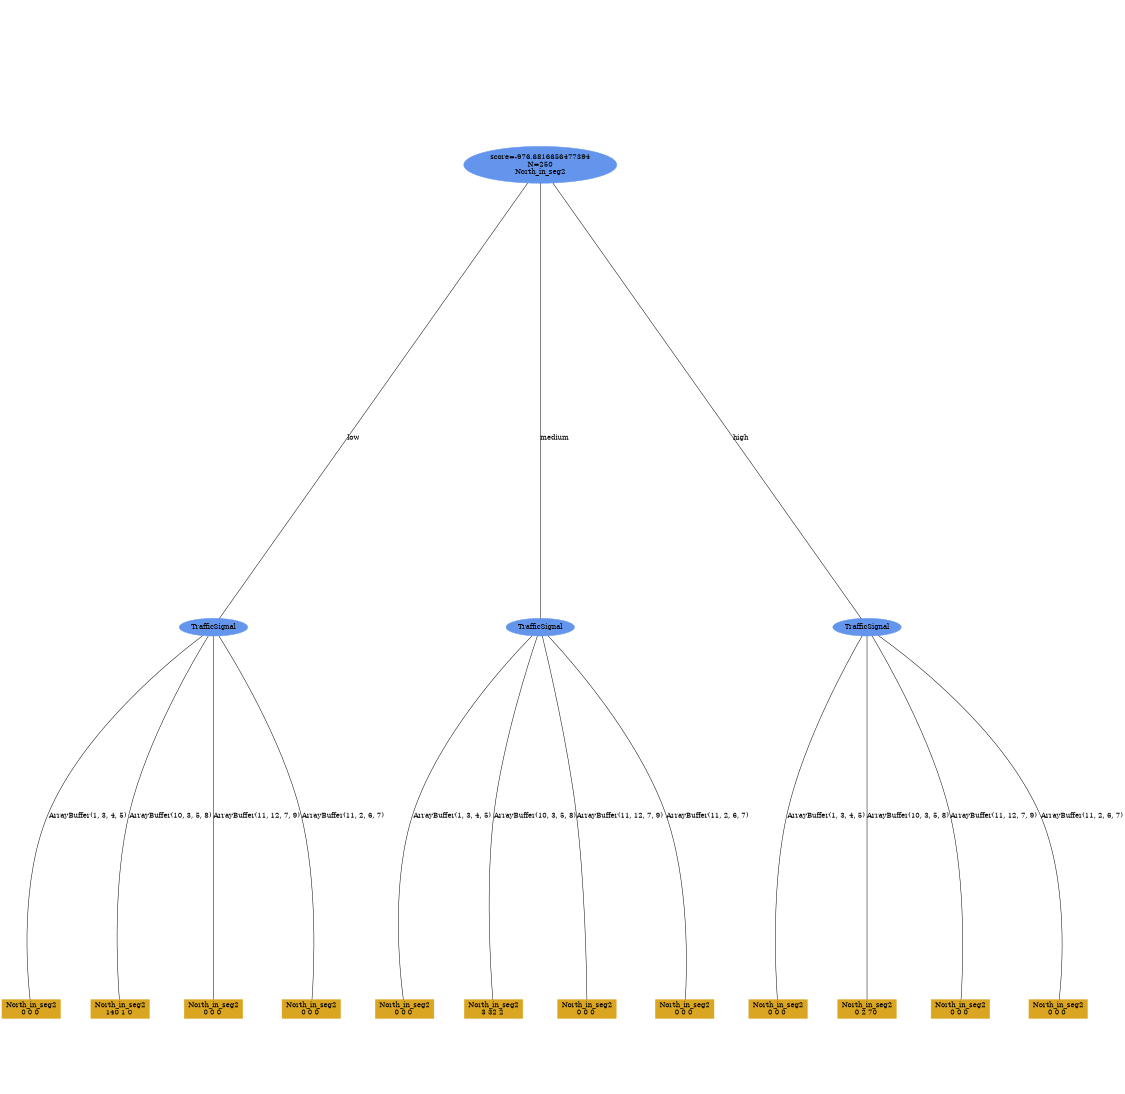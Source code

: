 digraph "DD" {
size = "7.5,10"
ratio=1.0;
center = true;
edge [dir = none];
{ rank = same; node [shape=ellipse, style=filled, color=cornflowerblue];"4052" [label="score=-976.6816656477394\nN=250\nNorth_in_seg2"];}
{ rank = same; node [shape=ellipse, style=filled, color=cornflowerblue];"4071" [label="TrafficSignal"];}
{ rank = same; node [shape=ellipse, style=filled, color=cornflowerblue];"4061" [label="TrafficSignal"];}
{ rank = same; node [shape=ellipse, style=filled, color=cornflowerblue];"4081" [label="TrafficSignal"];}
{ rank = same; node [shape=box, style=filled, color=goldenrod];"4072" [label="North_in_seg2\n0 0 0 "];}
{ rank = same; node [shape=box, style=filled, color=goldenrod];"4073" [label="North_in_seg2\n140 1 0 "];}
{ rank = same; node [shape=box, style=filled, color=goldenrod];"4074" [label="North_in_seg2\n0 0 0 "];}
{ rank = same; node [shape=box, style=filled, color=goldenrod];"4075" [label="North_in_seg2\n0 0 0 "];}
{ rank = same; node [shape=box, style=filled, color=goldenrod];"4062" [label="North_in_seg2\n0 0 0 "];}
{ rank = same; node [shape=box, style=filled, color=goldenrod];"4063" [label="North_in_seg2\n3 32 2 "];}
{ rank = same; node [shape=box, style=filled, color=goldenrod];"4064" [label="North_in_seg2\n0 0 0 "];}
{ rank = same; node [shape=box, style=filled, color=goldenrod];"4065" [label="North_in_seg2\n0 0 0 "];}
{ rank = same; node [shape=box, style=filled, color=goldenrod];"4082" [label="North_in_seg2\n0 0 0 "];}
{ rank = same; node [shape=box, style=filled, color=goldenrod];"4083" [label="North_in_seg2\n0 2 70 "];}
{ rank = same; node [shape=box, style=filled, color=goldenrod];"4084" [label="North_in_seg2\n0 0 0 "];}
{ rank = same; node [shape=box, style=filled, color=goldenrod];"4085" [label="North_in_seg2\n0 0 0 "];}
"4052" -> "4071" [label = "low"];
"4052" -> "4061" [label = "medium"];
"4052" -> "4081" [label = "high"];
"4071" -> "4072" [label = "ArrayBuffer(1, 3, 4, 5)"];
"4071" -> "4073" [label = "ArrayBuffer(10, 3, 5, 8)"];
"4071" -> "4074" [label = "ArrayBuffer(11, 12, 7, 9)"];
"4071" -> "4075" [label = "ArrayBuffer(11, 2, 6, 7)"];
"4061" -> "4062" [label = "ArrayBuffer(1, 3, 4, 5)"];
"4061" -> "4063" [label = "ArrayBuffer(10, 3, 5, 8)"];
"4061" -> "4064" [label = "ArrayBuffer(11, 12, 7, 9)"];
"4061" -> "4065" [label = "ArrayBuffer(11, 2, 6, 7)"];
"4081" -> "4082" [label = "ArrayBuffer(1, 3, 4, 5)"];
"4081" -> "4083" [label = "ArrayBuffer(10, 3, 5, 8)"];
"4081" -> "4084" [label = "ArrayBuffer(11, 12, 7, 9)"];
"4081" -> "4085" [label = "ArrayBuffer(11, 2, 6, 7)"];

}